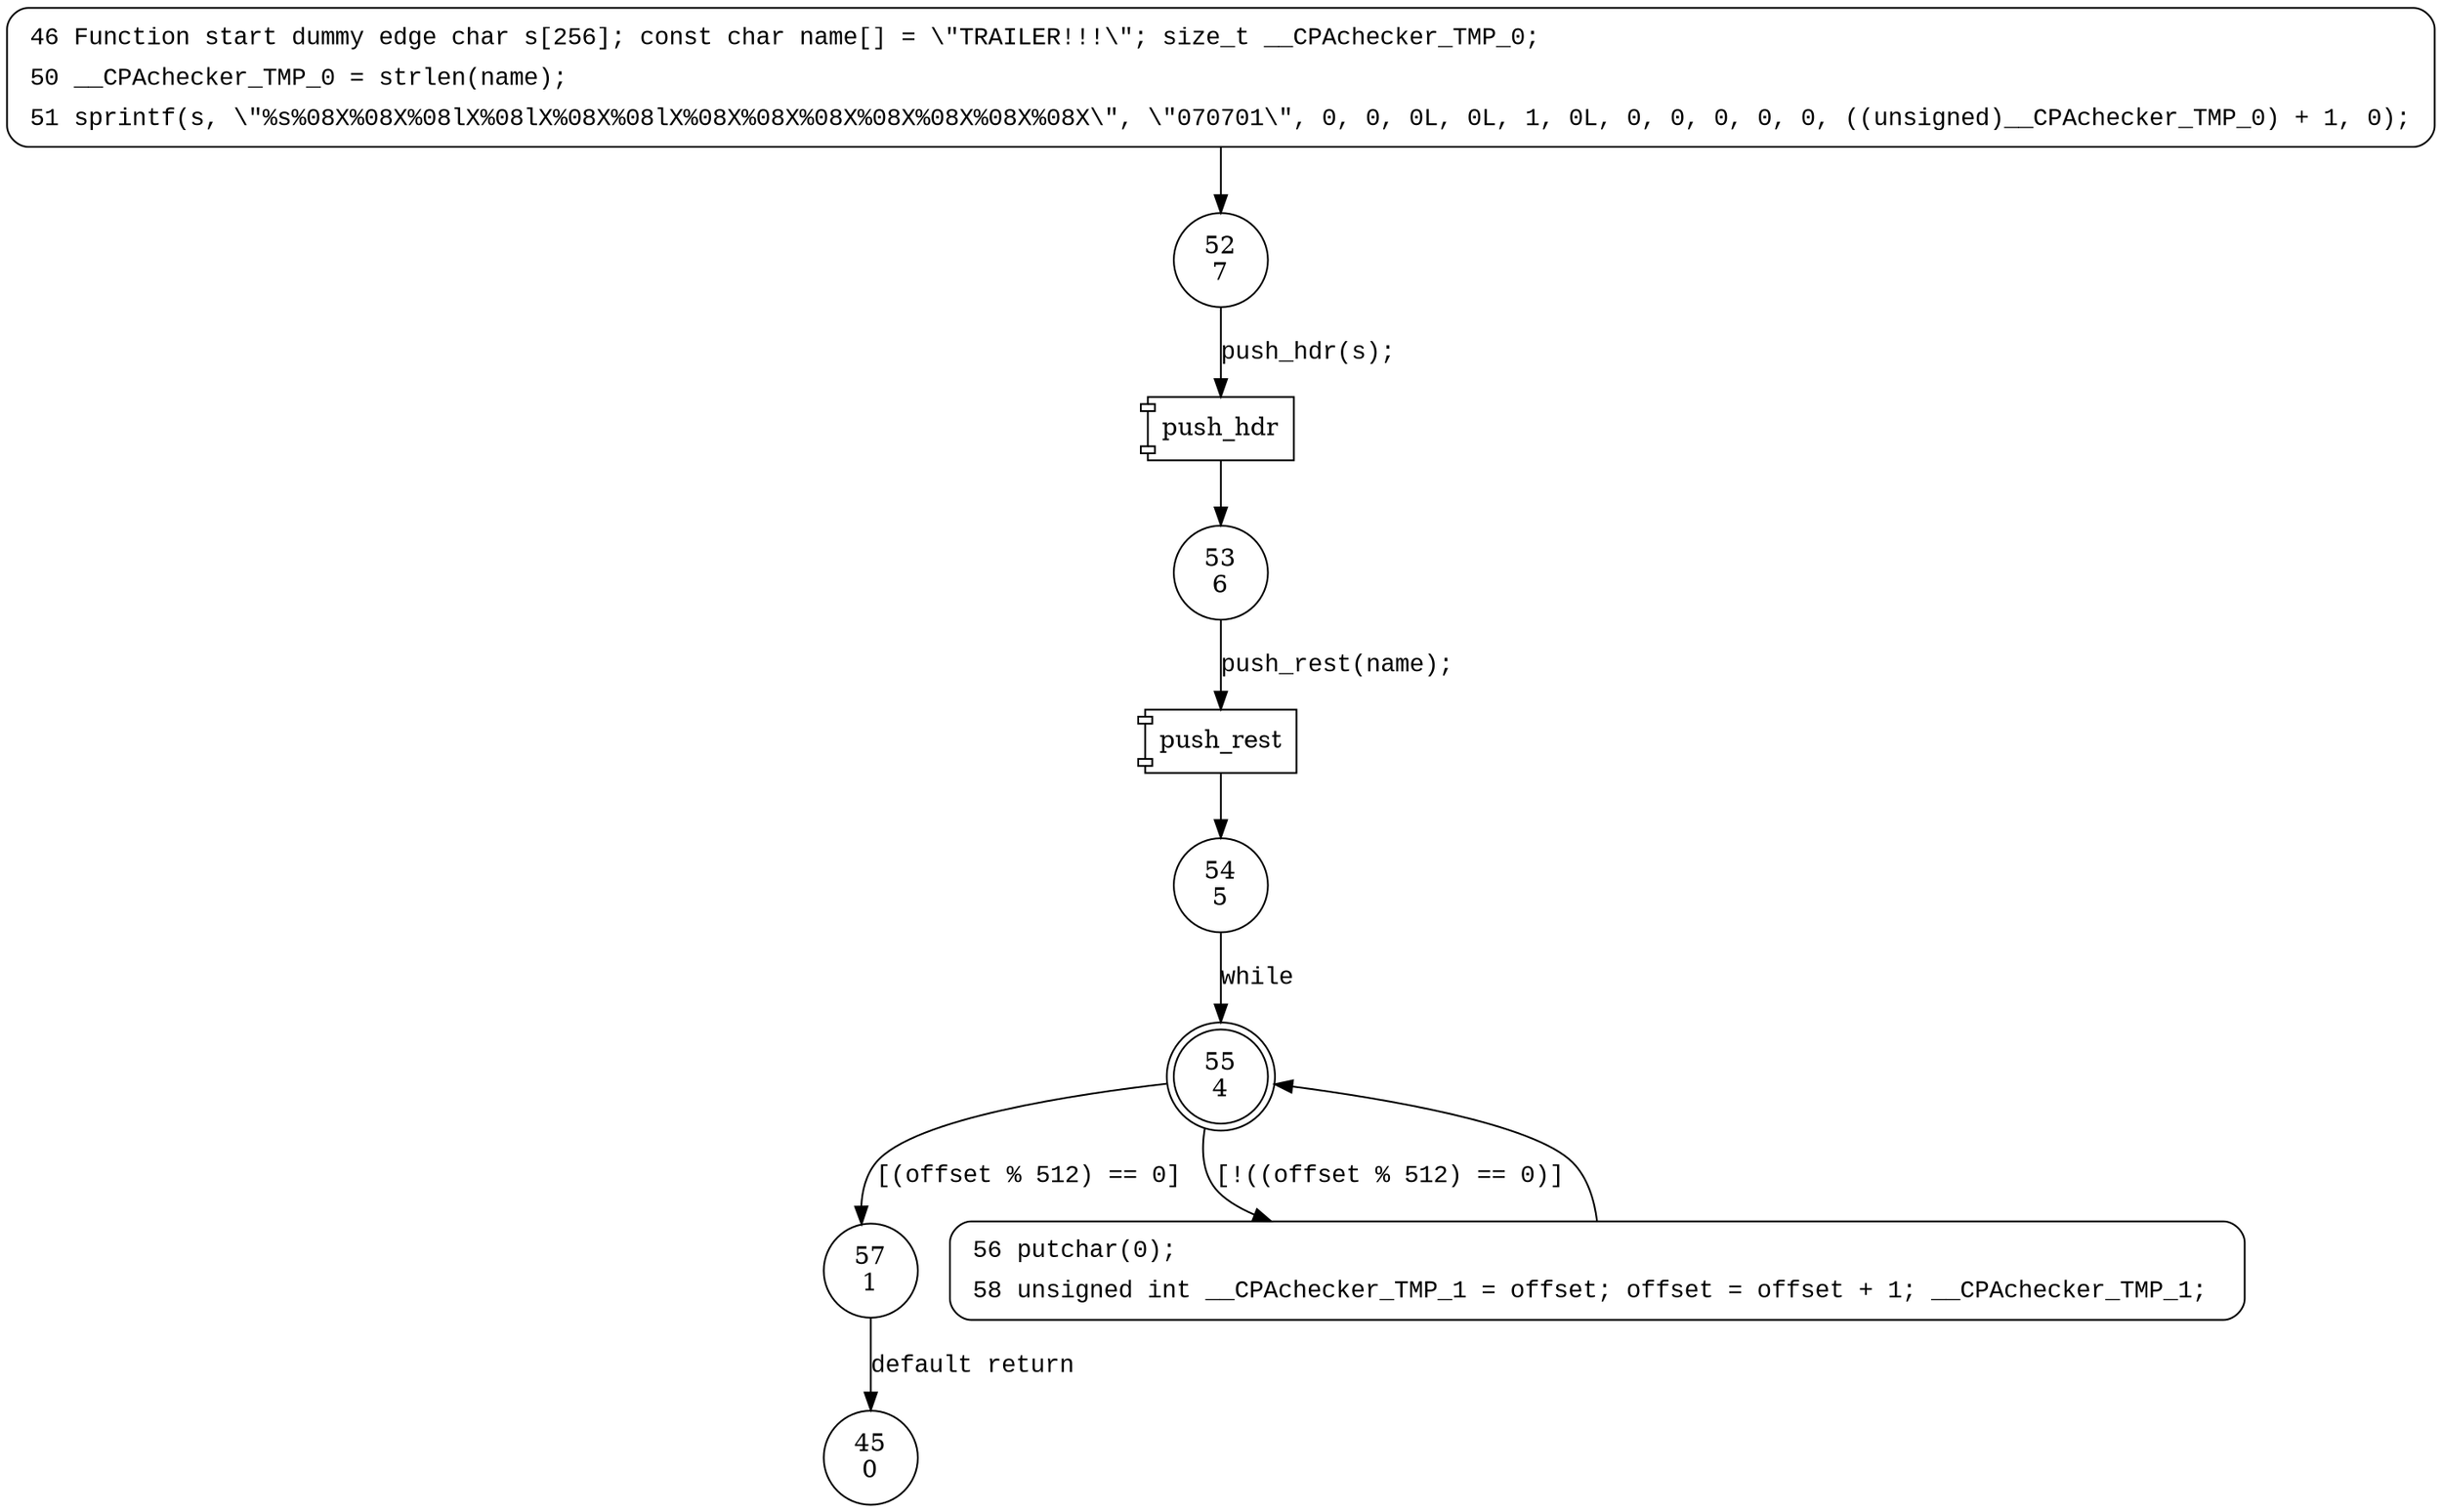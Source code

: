 digraph cpio_trailer {
52 [shape="circle" label="52\n7"]
53 [shape="circle" label="53\n6"]
54 [shape="circle" label="54\n5"]
55 [shape="doublecircle" label="55\n4"]
57 [shape="circle" label="57\n1"]
56 [shape="circle" label="56\n3"]
45 [shape="circle" label="45\n0"]
46 [style="filled,bold" penwidth="1" fillcolor="white" fontname="Courier New" shape="Mrecord" label=<<table border="0" cellborder="0" cellpadding="3" bgcolor="white"><tr><td align="right">46</td><td align="left">Function start dummy edge char s[256]; const char name[] = \"TRAILER!!!\"; size_t __CPAchecker_TMP_0;</td></tr><tr><td align="right">50</td><td align="left">__CPAchecker_TMP_0 = strlen(name);</td></tr><tr><td align="right">51</td><td align="left">sprintf(s, \"%s%08X%08X%08lX%08lX%08X%08lX%08X%08X%08X%08X%08X%08X%08X\", \"070701\", 0, 0, 0L, 0L, 1, 0L, 0, 0, 0, 0, 0, ((unsigned)__CPAchecker_TMP_0) + 1, 0);</td></tr></table>>]
46 -> 52[label=""]
56 [style="filled,bold" penwidth="1" fillcolor="white" fontname="Courier New" shape="Mrecord" label=<<table border="0" cellborder="0" cellpadding="3" bgcolor="white"><tr><td align="right">56</td><td align="left">putchar(0);</td></tr><tr><td align="right">58</td><td align="left">unsigned int __CPAchecker_TMP_1 = offset; offset = offset + 1; __CPAchecker_TMP_1; </td></tr></table>>]
56 -> 55[label=""]
100022 [shape="component" label="push_hdr"]
52 -> 100022 [label="push_hdr(s);" fontname="Courier New"]
100022 -> 53 [label="" fontname="Courier New"]
100023 [shape="component" label="push_rest"]
53 -> 100023 [label="push_rest(name);" fontname="Courier New"]
100023 -> 54 [label="" fontname="Courier New"]
55 -> 57 [label="[(offset % 512) == 0]" fontname="Courier New"]
55 -> 56 [label="[!((offset % 512) == 0)]" fontname="Courier New"]
57 -> 45 [label="default return" fontname="Courier New"]
54 -> 55 [label="while" fontname="Courier New"]
}